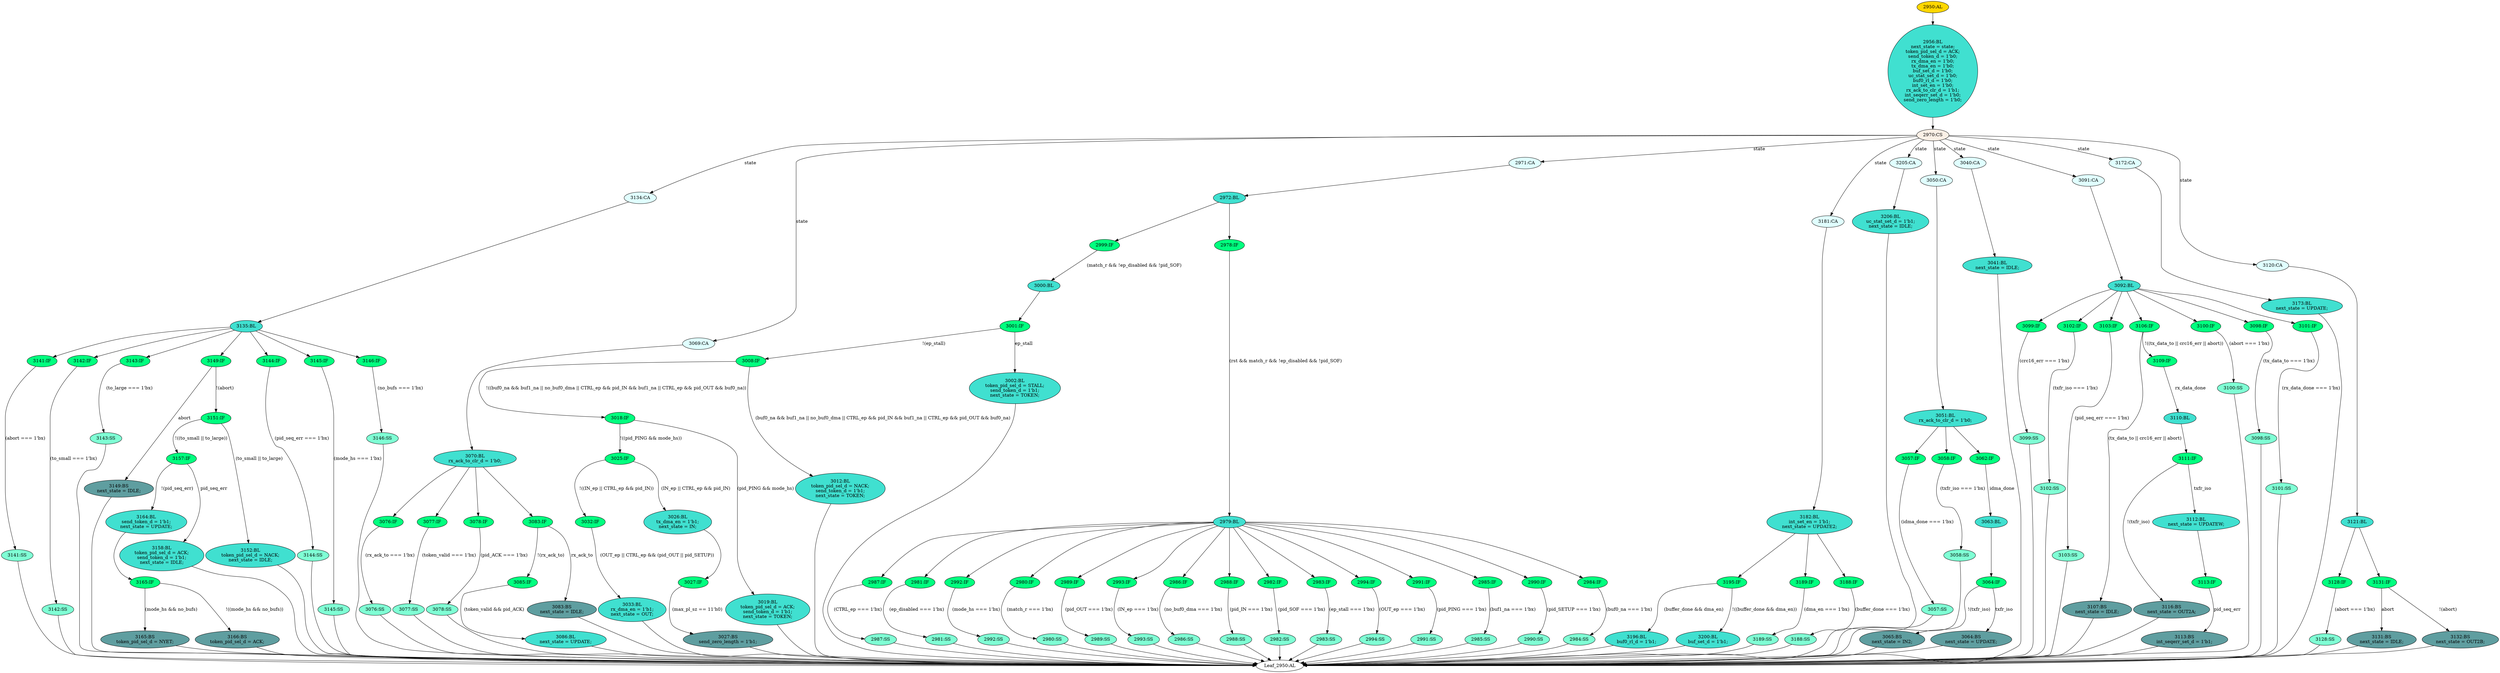 strict digraph "" {
	node [label="\N"];
	"3064:IF"	 [ast="<pyverilog.vparser.ast.IfStatement object at 0x7f13b54cc350>",
		fillcolor=springgreen,
		label="3064:IF",
		statements="[]",
		style=filled,
		typ=IfStatement];
	"3065:BS"	 [ast="<pyverilog.vparser.ast.BlockingSubstitution object at 0x7f13b54cc3d0>",
		fillcolor=cadetblue,
		label="3065:BS
next_state = IN2;",
		statements="[<pyverilog.vparser.ast.BlockingSubstitution object at 0x7f13b54cc3d0>]",
		style=filled,
		typ=BlockingSubstitution];
	"3064:IF" -> "3065:BS"	 [cond="['txfr_iso']",
		label="!(txfr_iso)",
		lineno=3064];
	"3064:BS"	 [ast="<pyverilog.vparser.ast.BlockingSubstitution object at 0x7f13b54cc590>",
		fillcolor=cadetblue,
		label="3064:BS
next_state = UPDATE;",
		statements="[<pyverilog.vparser.ast.BlockingSubstitution object at 0x7f13b54cc590>]",
		style=filled,
		typ=BlockingSubstitution];
	"3064:IF" -> "3064:BS"	 [cond="['txfr_iso']",
		label=txfr_iso,
		lineno=3064];
	"3076:IF"	 [ast="<pyverilog.vparser.ast.IfStatement object at 0x7f13b54cc710>",
		fillcolor=springgreen,
		label="3076:IF",
		statements="[]",
		style=filled,
		typ=IfStatement];
	"3076:SS"	 [ast="<pyverilog.vparser.ast.SingleStatement object at 0x7f13b54cc750>",
		fillcolor=aquamarine,
		label="3076:SS",
		statements="[]",
		style=filled,
		typ=SingleStatement];
	"3076:IF" -> "3076:SS"	 [cond="['rx_ack_to']",
		label="(rx_ack_to === 1'bx)",
		lineno=3076];
	"3025:IF"	 [ast="<pyverilog.vparser.ast.IfStatement object at 0x7f13b54cc950>",
		fillcolor=springgreen,
		label="3025:IF",
		statements="[]",
		style=filled,
		typ=IfStatement];
	"3032:IF"	 [ast="<pyverilog.vparser.ast.IfStatement object at 0x7f13b54cc990>",
		fillcolor=springgreen,
		label="3032:IF",
		statements="[]",
		style=filled,
		typ=IfStatement];
	"3025:IF" -> "3032:IF"	 [cond="['IN_ep', 'CTRL_ep', 'pid_IN']",
		label="!((IN_ep || CTRL_ep && pid_IN))",
		lineno=3025];
	"3026:BL"	 [ast="<pyverilog.vparser.ast.Block object at 0x7f13b54cce50>",
		fillcolor=turquoise,
		label="3026:BL
tx_dma_en = 1'b1;
next_state = IN;",
		statements="[<pyverilog.vparser.ast.BlockingSubstitution object at 0x7f13b54d6150>, <pyverilog.vparser.ast.BlockingSubstitution object at 0x7f13b54d6290>]",
		style=filled,
		typ=Block];
	"3025:IF" -> "3026:BL"	 [cond="['IN_ep', 'CTRL_ep', 'pid_IN']",
		label="(IN_ep || CTRL_ep && pid_IN)",
		lineno=3025];
	"3027:IF"	 [ast="<pyverilog.vparser.ast.IfStatement object at 0x7f13b54cce90>",
		fillcolor=springgreen,
		label="3027:IF",
		statements="[]",
		style=filled,
		typ=IfStatement];
	"3027:BS"	 [ast="<pyverilog.vparser.ast.BlockingSubstitution object at 0x7f13b54cced0>",
		fillcolor=cadetblue,
		label="3027:BS
send_zero_length = 1'b1;",
		statements="[<pyverilog.vparser.ast.BlockingSubstitution object at 0x7f13b54cced0>]",
		style=filled,
		typ=BlockingSubstitution];
	"3027:IF" -> "3027:BS"	 [cond="['max_pl_sz']",
		label="(max_pl_sz == 11'h0)",
		lineno=3027];
	"3033:BL"	 [ast="<pyverilog.vparser.ast.Block object at 0x7f13b54cc9d0>",
		fillcolor=turquoise,
		label="3033:BL
rx_dma_en = 1'b1;
next_state = OUT;",
		statements="[<pyverilog.vparser.ast.BlockingSubstitution object at 0x7f13b54cca10>, <pyverilog.vparser.ast.BlockingSubstitution object at 0x7f13b54ccb50>]",
		style=filled,
		typ=Block];
	"Leaf_2950:AL"	 [def_var="['uc_stat_set_d', 'buf0_rl_d', 'rx_dma_en', 'int_set_en', 'send_zero_length', 'int_seqerr_set_d', 'rx_ack_to_clr_d', 'buf_set_d', '\
token_pid_sel_d', 'send_token_d', 'tx_dma_en', 'next_state']",
		label="Leaf_2950:AL"];
	"3033:BL" -> "Leaf_2950:AL"	 [cond="[]",
		lineno=None];
	"3099:IF"	 [ast="<pyverilog.vparser.ast.IfStatement object at 0x7f13b54d6710>",
		fillcolor=springgreen,
		label="3099:IF",
		statements="[]",
		style=filled,
		typ=IfStatement];
	"3099:SS"	 [ast="<pyverilog.vparser.ast.SingleStatement object at 0x7f13b54d6750>",
		fillcolor=aquamarine,
		label="3099:SS",
		statements="[]",
		style=filled,
		typ=SingleStatement];
	"3099:IF" -> "3099:SS"	 [cond="['crc16_err']",
		label="(crc16_err === 1'bx)",
		lineno=3099];
	"3182:BL"	 [ast="<pyverilog.vparser.ast.Block object at 0x7f13b54d6b90>",
		fillcolor=turquoise,
		label="3182:BL
int_set_en = 1'b1;
next_state = UPDATE2;",
		statements="[<pyverilog.vparser.ast.BlockingSubstitution object at 0x7f13b54d6910>, <pyverilog.vparser.ast.BlockingSubstitution object at 0x7f13b54d6a50>]",
		style=filled,
		typ=Block];
	"3195:IF"	 [ast="<pyverilog.vparser.ast.IfStatement object at 0x7f13b54d6fd0>",
		fillcolor=springgreen,
		label="3195:IF",
		statements="[]",
		style=filled,
		typ=IfStatement];
	"3182:BL" -> "3195:IF"	 [cond="[]",
		lineno=None];
	"3189:IF"	 [ast="<pyverilog.vparser.ast.IfStatement object at 0x7f13b54d6dd0>",
		fillcolor=springgreen,
		label="3189:IF",
		statements="[]",
		style=filled,
		typ=IfStatement];
	"3182:BL" -> "3189:IF"	 [cond="[]",
		lineno=None];
	"3188:IF"	 [ast="<pyverilog.vparser.ast.IfStatement object at 0x7f13b54d6bd0>",
		fillcolor=springgreen,
		label="3188:IF",
		statements="[]",
		style=filled,
		typ=IfStatement];
	"3182:BL" -> "3188:IF"	 [cond="[]",
		lineno=None];
	"3092:BL"	 [ast="<pyverilog.vparser.ast.Block object at 0x7f13b54e1490>",
		fillcolor=turquoise,
		label="3092:BL",
		statements="[]",
		style=filled,
		typ=Block];
	"3092:BL" -> "3099:IF"	 [cond="[]",
		lineno=None];
	"3102:IF"	 [ast="<pyverilog.vparser.ast.IfStatement object at 0x7f13b54e1b10>",
		fillcolor=springgreen,
		label="3102:IF",
		statements="[]",
		style=filled,
		typ=IfStatement];
	"3092:BL" -> "3102:IF"	 [cond="[]",
		lineno=None];
	"3103:IF"	 [ast="<pyverilog.vparser.ast.IfStatement object at 0x7f13b54e1d10>",
		fillcolor=springgreen,
		label="3103:IF",
		statements="[]",
		style=filled,
		typ=IfStatement];
	"3092:BL" -> "3103:IF"	 [cond="[]",
		lineno=None];
	"3106:IF"	 [ast="<pyverilog.vparser.ast.IfStatement object at 0x7f13b54e1f10>",
		fillcolor=springgreen,
		label="3106:IF",
		statements="[]",
		style=filled,
		typ=IfStatement];
	"3092:BL" -> "3106:IF"	 [cond="[]",
		lineno=None];
	"3100:IF"	 [ast="<pyverilog.vparser.ast.IfStatement object at 0x7f13b54e16d0>",
		fillcolor=springgreen,
		label="3100:IF",
		statements="[]",
		style=filled,
		typ=IfStatement];
	"3092:BL" -> "3100:IF"	 [cond="[]",
		lineno=None];
	"3098:IF"	 [ast="<pyverilog.vparser.ast.IfStatement object at 0x7f13b54e14d0>",
		fillcolor=springgreen,
		label="3098:IF",
		statements="[]",
		style=filled,
		typ=IfStatement];
	"3092:BL" -> "3098:IF"	 [cond="[]",
		lineno=None];
	"3101:IF"	 [ast="<pyverilog.vparser.ast.IfStatement object at 0x7f13b54e18d0>",
		fillcolor=springgreen,
		label="3101:IF",
		statements="[]",
		style=filled,
		typ=IfStatement];
	"3092:BL" -> "3101:IF"	 [cond="[]",
		lineno=None];
	"2992:SS"	 [ast="<pyverilog.vparser.ast.SingleStatement object at 0x7f13b54ea890>",
		fillcolor=aquamarine,
		label="2992:SS",
		statements="[]",
		style=filled,
		typ=SingleStatement];
	"2992:SS" -> "Leaf_2950:AL"	 [cond="[]",
		lineno=None];
	"3078:SS"	 [ast="<pyverilog.vparser.ast.SingleStatement object at 0x7f13b54ea9d0>",
		fillcolor=aquamarine,
		label="3078:SS",
		statements="[]",
		style=filled,
		typ=SingleStatement];
	"3078:SS" -> "Leaf_2950:AL"	 [cond="[]",
		lineno=None];
	"3107:BS"	 [ast="<pyverilog.vparser.ast.BlockingSubstitution object at 0x7f13b54ea610>",
		fillcolor=cadetblue,
		label="3107:BS
next_state = IDLE;",
		statements="[<pyverilog.vparser.ast.BlockingSubstitution object at 0x7f13b54ea610>]",
		style=filled,
		typ=BlockingSubstitution];
	"3107:BS" -> "Leaf_2950:AL"	 [cond="[]",
		lineno=None];
	"3057:IF"	 [ast="<pyverilog.vparser.ast.IfStatement object at 0x7f13b54eac50>",
		fillcolor=springgreen,
		label="3057:IF",
		statements="[]",
		style=filled,
		typ=IfStatement];
	"3057:SS"	 [ast="<pyverilog.vparser.ast.SingleStatement object at 0x7f13b54eac90>",
		fillcolor=aquamarine,
		label="3057:SS",
		statements="[]",
		style=filled,
		typ=SingleStatement];
	"3057:IF" -> "3057:SS"	 [cond="['idma_done']",
		label="(idma_done === 1'bx)",
		lineno=3057];
	"2987:IF"	 [ast="<pyverilog.vparser.ast.IfStatement object at 0x7f13b54eae50>",
		fillcolor=springgreen,
		label="2987:IF",
		statements="[]",
		style=filled,
		typ=IfStatement];
	"2987:SS"	 [ast="<pyverilog.vparser.ast.SingleStatement object at 0x7f13b54eae90>",
		fillcolor=aquamarine,
		label="2987:SS",
		statements="[]",
		style=filled,
		typ=SingleStatement];
	"2987:IF" -> "2987:SS"	 [cond="['CTRL_ep']",
		label="(CTRL_ep === 1'bx)",
		lineno=2987];
	"2956:BL"	 [ast="<pyverilog.vparser.ast.Block object at 0x7f13b5486390>",
		fillcolor=turquoise,
		label="2956:BL
next_state = state;
token_pid_sel_d = ACK;
send_token_d = 1'b0;
rx_dma_en = 1'b0;
tx_dma_en = 1'b0;
buf_set_d = 1'b0;
uc_\
stat_set_d = 1'b0;
buf0_rl_d = 1'b0;
int_set_en = 1'b0;
rx_ack_to_clr_d = 1'b1;
int_seqerr_set_d = 1'b0;
send_zero_length = 1'b0;",
		statements="[<pyverilog.vparser.ast.BlockingSubstitution object at 0x7f13b54742d0>, <pyverilog.vparser.ast.BlockingSubstitution object at 0x7f13b5474410>, <\
pyverilog.vparser.ast.BlockingSubstitution object at 0x7f13b5474590>, <pyverilog.vparser.ast.BlockingSubstitution object at 0x7f13b5474710>, <\
pyverilog.vparser.ast.BlockingSubstitution object at 0x7f13b5474850>, <pyverilog.vparser.ast.BlockingSubstitution object at 0x7f13b5474990>, <\
pyverilog.vparser.ast.BlockingSubstitution object at 0x7f13b5474ad0>, <pyverilog.vparser.ast.BlockingSubstitution object at 0x7f13b5474c50>, <\
pyverilog.vparser.ast.BlockingSubstitution object at 0x7f13b5474d90>, <pyverilog.vparser.ast.BlockingSubstitution object at 0x7f13b5474ed0>, <\
pyverilog.vparser.ast.BlockingSubstitution object at 0x7f13b5486090>, <pyverilog.vparser.ast.BlockingSubstitution object at 0x7f13b5486210>]",
		style=filled,
		typ=Block];
	"2970:CS"	 [ast="<pyverilog.vparser.ast.CaseStatement object at 0x7f13b5506f10>",
		fillcolor=linen,
		label="2970:CS",
		statements="[]",
		style=filled,
		typ=CaseStatement];
	"2956:BL" -> "2970:CS"	 [cond="[]",
		lineno=None];
	"2983:SS"	 [ast="<pyverilog.vparser.ast.SingleStatement object at 0x7f13b54d6550>",
		fillcolor=aquamarine,
		label="2983:SS",
		statements="[]",
		style=filled,
		typ=SingleStatement];
	"2983:SS" -> "Leaf_2950:AL"	 [cond="[]",
		lineno=None];
	"3058:SS"	 [ast="<pyverilog.vparser.ast.SingleStatement object at 0x7f13b54f3250>",
		fillcolor=aquamarine,
		label="3058:SS",
		statements="[]",
		style=filled,
		typ=SingleStatement];
	"3058:SS" -> "Leaf_2950:AL"	 [cond="[]",
		lineno=None];
	"2991:SS"	 [ast="<pyverilog.vparser.ast.SingleStatement object at 0x7f13b54f3350>",
		fillcolor=aquamarine,
		label="2991:SS",
		statements="[]",
		style=filled,
		typ=SingleStatement];
	"2991:SS" -> "Leaf_2950:AL"	 [cond="[]",
		lineno=None];
	"3027:BS" -> "Leaf_2950:AL"	 [cond="[]",
		lineno=None];
	"2981:IF"	 [ast="<pyverilog.vparser.ast.IfStatement object at 0x7f13b54f3490>",
		fillcolor=springgreen,
		label="2981:IF",
		statements="[]",
		style=filled,
		typ=IfStatement];
	"2981:SS"	 [ast="<pyverilog.vparser.ast.SingleStatement object at 0x7f13b54f3450>",
		fillcolor=aquamarine,
		label="2981:SS",
		statements="[]",
		style=filled,
		typ=SingleStatement];
	"2981:IF" -> "2981:SS"	 [cond="['ep_disabled']",
		label="(ep_disabled === 1'bx)",
		lineno=2981];
	"3128:SS"	 [ast="<pyverilog.vparser.ast.SingleStatement object at 0x7f13b5462a50>",
		fillcolor=aquamarine,
		label="3128:SS",
		statements="[]",
		style=filled,
		typ=SingleStatement];
	"3128:SS" -> "Leaf_2950:AL"	 [cond="[]",
		lineno=None];
	"3077:IF"	 [ast="<pyverilog.vparser.ast.IfStatement object at 0x7f13b54f3790>",
		fillcolor=springgreen,
		label="3077:IF",
		statements="[]",
		style=filled,
		typ=IfStatement];
	"3077:SS"	 [ast="<pyverilog.vparser.ast.SingleStatement object at 0x7f13b54f37d0>",
		fillcolor=aquamarine,
		label="3077:SS",
		statements="[]",
		style=filled,
		typ=SingleStatement];
	"3077:IF" -> "3077:SS"	 [cond="['token_valid']",
		label="(token_valid === 1'bx)",
		lineno=3077];
	"2992:IF"	 [ast="<pyverilog.vparser.ast.IfStatement object at 0x7f13b54f3990>",
		fillcolor=springgreen,
		label="2992:IF",
		statements="[]",
		style=filled,
		typ=IfStatement];
	"2992:IF" -> "2992:SS"	 [cond="['mode_hs']",
		label="(mode_hs === 1'bx)",
		lineno=2992];
	"3196:BL"	 [ast="<pyverilog.vparser.ast.Block object at 0x7f13b54e1210>",
		fillcolor=turquoise,
		label="3196:BL
buf0_rl_d = 1'b1;",
		statements="[<pyverilog.vparser.ast.BlockingSubstitution object at 0x7f13b54e1250>]",
		style=filled,
		typ=Block];
	"3196:BL" -> "Leaf_2950:AL"	 [cond="[]",
		lineno=None];
	"3101:SS"	 [ast="<pyverilog.vparser.ast.SingleStatement object at 0x7f13b54e1910>",
		fillcolor=aquamarine,
		label="3101:SS",
		statements="[]",
		style=filled,
		typ=SingleStatement];
	"3101:SS" -> "Leaf_2950:AL"	 [cond="[]",
		lineno=None];
	"3134:CA"	 [ast="<pyverilog.vparser.ast.Case object at 0x7f13b54f3b50>",
		fillcolor=lightcyan,
		label="3134:CA",
		statements="[]",
		style=filled,
		typ=Case];
	"3135:BL"	 [ast="<pyverilog.vparser.ast.Block object at 0x7f13b54f3c10>",
		fillcolor=turquoise,
		label="3135:BL",
		statements="[]",
		style=filled,
		typ=Block];
	"3134:CA" -> "3135:BL"	 [cond="[]",
		lineno=None];
	"3188:SS"	 [ast="<pyverilog.vparser.ast.SingleStatement object at 0x7f13b54d6c10>",
		fillcolor=aquamarine,
		label="3188:SS",
		statements="[]",
		style=filled,
		typ=SingleStatement];
	"3188:SS" -> "Leaf_2950:AL"	 [cond="[]",
		lineno=None];
	"2986:SS"	 [ast="<pyverilog.vparser.ast.SingleStatement object at 0x7f13b5506b10>",
		fillcolor=aquamarine,
		label="2986:SS",
		statements="[]",
		style=filled,
		typ=SingleStatement];
	"2986:SS" -> "Leaf_2950:AL"	 [cond="[]",
		lineno=None];
	"2988:SS"	 [ast="<pyverilog.vparser.ast.SingleStatement object at 0x7f13b5506c10>",
		fillcolor=aquamarine,
		label="2988:SS",
		statements="[]",
		style=filled,
		typ=SingleStatement];
	"2988:SS" -> "Leaf_2950:AL"	 [cond="[]",
		lineno=None];
	"2990:SS"	 [ast="<pyverilog.vparser.ast.SingleStatement object at 0x7f13b5506d10>",
		fillcolor=aquamarine,
		label="2990:SS",
		statements="[]",
		style=filled,
		typ=SingleStatement];
	"2990:SS" -> "Leaf_2950:AL"	 [cond="[]",
		lineno=None];
	"3165:BS"	 [ast="<pyverilog.vparser.ast.BlockingSubstitution object at 0x7f13b54fdb50>",
		fillcolor=cadetblue,
		label="3165:BS
token_pid_sel_d = NYET;",
		statements="[<pyverilog.vparser.ast.BlockingSubstitution object at 0x7f13b54fdb50>]",
		style=filled,
		typ=BlockingSubstitution];
	"3165:BS" -> "Leaf_2950:AL"	 [cond="[]",
		lineno=None];
	"2984:SS"	 [ast="<pyverilog.vparser.ast.SingleStatement object at 0x7f13b5506e10>",
		fillcolor=aquamarine,
		label="2984:SS",
		statements="[]",
		style=filled,
		typ=SingleStatement];
	"2984:SS" -> "Leaf_2950:AL"	 [cond="[]",
		lineno=None];
	"2970:CS" -> "3134:CA"	 [cond="['state']",
		label=state,
		lineno=2970];
	"3069:CA"	 [ast="<pyverilog.vparser.ast.Case object at 0x7f13b54621d0>",
		fillcolor=lightcyan,
		label="3069:CA",
		statements="[]",
		style=filled,
		typ=Case];
	"2970:CS" -> "3069:CA"	 [cond="['state']",
		label=state,
		lineno=2970];
	"2971:CA"	 [ast="<pyverilog.vparser.ast.Case object at 0x7f13b5506f90>",
		fillcolor=lightcyan,
		label="2971:CA",
		statements="[]",
		style=filled,
		typ=Case];
	"2970:CS" -> "2971:CA"	 [cond="['state']",
		label=state,
		lineno=2970];
	"3181:CA"	 [ast="<pyverilog.vparser.ast.Case object at 0x7f13b5462e10>",
		fillcolor=lightcyan,
		label="3181:CA",
		statements="[]",
		style=filled,
		typ=Case];
	"2970:CS" -> "3181:CA"	 [cond="['state']",
		label=state,
		lineno=2970];
	"3205:CA"	 [ast="<pyverilog.vparser.ast.Case object at 0x7f13b5462ed0>",
		fillcolor=lightcyan,
		label="3205:CA",
		statements="[]",
		style=filled,
		typ=Case];
	"2970:CS" -> "3205:CA"	 [cond="['state']",
		label=state,
		lineno=2970];
	"3050:CA"	 [ast="<pyverilog.vparser.ast.Case object at 0x7f13b546ad90>",
		fillcolor=lightcyan,
		label="3050:CA",
		statements="[]",
		style=filled,
		typ=Case];
	"2970:CS" -> "3050:CA"	 [cond="['state']",
		label=state,
		lineno=2970];
	"3040:CA"	 [ast="<pyverilog.vparser.ast.Case object at 0x7f13b546ab10>",
		fillcolor=lightcyan,
		label="3040:CA",
		statements="[]",
		style=filled,
		typ=Case];
	"2970:CS" -> "3040:CA"	 [cond="['state']",
		label=state,
		lineno=2970];
	"3091:CA"	 [ast="<pyverilog.vparser.ast.Case object at 0x7f13b5462890>",
		fillcolor=lightcyan,
		label="3091:CA",
		statements="[]",
		style=filled,
		typ=Case];
	"2970:CS" -> "3091:CA"	 [cond="['state']",
		label=state,
		lineno=2970];
	"3172:CA"	 [ast="<pyverilog.vparser.ast.Case object at 0x7f13b54f3a90>",
		fillcolor=lightcyan,
		label="3172:CA",
		statements="[]",
		style=filled,
		typ=Case];
	"2970:CS" -> "3172:CA"	 [cond="['state']",
		label=state,
		lineno=2970];
	"3120:CA"	 [ast="<pyverilog.vparser.ast.Case object at 0x7f13b5462950>",
		fillcolor=lightcyan,
		label="3120:CA",
		statements="[]",
		style=filled,
		typ=Case];
	"2970:CS" -> "3120:CA"	 [cond="['state']",
		label=state,
		lineno=2970];
	"3131:BS"	 [ast="<pyverilog.vparser.ast.BlockingSubstitution object at 0x7f13b5462c90>",
		fillcolor=cadetblue,
		label="3131:BS
next_state = IDLE;",
		statements="[<pyverilog.vparser.ast.BlockingSubstitution object at 0x7f13b5462c90>]",
		style=filled,
		typ=BlockingSubstitution];
	"3131:BS" -> "Leaf_2950:AL"	 [cond="[]",
		lineno=None];
	"2980:IF"	 [ast="<pyverilog.vparser.ast.IfStatement object at 0x7f13b5510110>",
		fillcolor=springgreen,
		label="2980:IF",
		statements="[]",
		style=filled,
		typ=IfStatement];
	"2980:SS"	 [ast="<pyverilog.vparser.ast.SingleStatement object at 0x7f13b5510150>",
		fillcolor=aquamarine,
		label="2980:SS",
		statements="[]",
		style=filled,
		typ=SingleStatement];
	"2980:IF" -> "2980:SS"	 [cond="['match_r']",
		label="(match_r === 1'bx)",
		lineno=2980];
	"3102:SS"	 [ast="<pyverilog.vparser.ast.SingleStatement object at 0x7f13b54e1b50>",
		fillcolor=aquamarine,
		label="3102:SS",
		statements="[]",
		style=filled,
		typ=SingleStatement];
	"3102:IF" -> "3102:SS"	 [cond="['txfr_iso']",
		label="(txfr_iso === 1'bx)",
		lineno=3102];
	"3110:BL"	 [ast="<pyverilog.vparser.ast.Block object at 0x7f13b54e1f90>",
		fillcolor=turquoise,
		label="3110:BL",
		statements="[]",
		style=filled,
		typ=Block];
	"3111:IF"	 [ast="<pyverilog.vparser.ast.IfStatement object at 0x7f13b54e1fd0>",
		fillcolor=springgreen,
		label="3111:IF",
		statements="[]",
		style=filled,
		typ=IfStatement];
	"3110:BL" -> "3111:IF"	 [cond="[]",
		lineno=None];
	"3141:IF"	 [ast="<pyverilog.vparser.ast.IfStatement object at 0x7f13b54f3bd0>",
		fillcolor=springgreen,
		label="3141:IF",
		statements="[]",
		style=filled,
		typ=IfStatement];
	"3141:SS"	 [ast="<pyverilog.vparser.ast.SingleStatement object at 0x7f13b54f3c90>",
		fillcolor=aquamarine,
		label="3141:SS",
		statements="[]",
		style=filled,
		typ=SingleStatement];
	"3141:IF" -> "3141:SS"	 [cond="['abort']",
		label="(abort === 1'bx)",
		lineno=3141];
	"3113:BS"	 [ast="<pyverilog.vparser.ast.BlockingSubstitution object at 0x7f13b54ea210>",
		fillcolor=cadetblue,
		label="3113:BS
int_seqerr_set_d = 1'b1;",
		statements="[<pyverilog.vparser.ast.BlockingSubstitution object at 0x7f13b54ea210>]",
		style=filled,
		typ=BlockingSubstitution];
	"3113:BS" -> "Leaf_2950:AL"	 [cond="[]",
		lineno=None];
	"3077:SS" -> "Leaf_2950:AL"	 [cond="[]",
		lineno=None];
	"3149:BS"	 [ast="<pyverilog.vparser.ast.BlockingSubstitution object at 0x7f13b5506910>",
		fillcolor=cadetblue,
		label="3149:BS
next_state = IDLE;",
		statements="[<pyverilog.vparser.ast.BlockingSubstitution object at 0x7f13b5506910>]",
		style=filled,
		typ=BlockingSubstitution];
	"3149:BS" -> "Leaf_2950:AL"	 [cond="[]",
		lineno=None];
	"3151:IF"	 [ast="<pyverilog.vparser.ast.IfStatement object at 0x7f13b54fd8d0>",
		fillcolor=springgreen,
		label="3151:IF",
		statements="[]",
		style=filled,
		typ=IfStatement];
	"3157:IF"	 [ast="<pyverilog.vparser.ast.IfStatement object at 0x7f13b54fd910>",
		fillcolor=springgreen,
		label="3157:IF",
		statements="[]",
		style=filled,
		typ=IfStatement];
	"3151:IF" -> "3157:IF"	 [cond="['to_small', 'to_large']",
		label="!((to_small || to_large))",
		lineno=3151];
	"3152:BL"	 [ast="<pyverilog.vparser.ast.Block object at 0x7f13b5506550>",
		fillcolor=turquoise,
		label="3152:BL
token_pid_sel_d = NACK;
next_state = IDLE;",
		statements="[<pyverilog.vparser.ast.BlockingSubstitution object at 0x7f13b5506590>, <pyverilog.vparser.ast.BlockingSubstitution object at 0x7f13b5506710>]",
		style=filled,
		typ=Block];
	"3151:IF" -> "3152:BL"	 [cond="['to_small', 'to_large']",
		label="(to_small || to_large)",
		lineno=3151];
	"2999:IF"	 [ast="<pyverilog.vparser.ast.IfStatement object at 0x7f13b551c4d0>",
		fillcolor=springgreen,
		label="2999:IF",
		statements="[]",
		style=filled,
		typ=IfStatement];
	"3000:BL"	 [ast="<pyverilog.vparser.ast.Block object at 0x7f13b551c510>",
		fillcolor=turquoise,
		label="3000:BL",
		statements="[]",
		style=filled,
		typ=Block];
	"2999:IF" -> "3000:BL"	 [cond="['match_r', 'ep_disabled', 'pid_SOF']",
		label="(match_r && !ep_disabled && !pid_SOF)",
		lineno=2999];
	"3019:BL"	 [ast="<pyverilog.vparser.ast.Block object at 0x7f13b551c610>",
		fillcolor=turquoise,
		label="3019:BL
token_pid_sel_d = ACK;
send_token_d = 1'b1;
next_state = TOKEN;",
		statements="[<pyverilog.vparser.ast.BlockingSubstitution object at 0x7f13b551c650>, <pyverilog.vparser.ast.BlockingSubstitution object at 0x7f13b551c7d0>, <\
pyverilog.vparser.ast.BlockingSubstitution object at 0x7f13b551c950>]",
		style=filled,
		typ=Block];
	"3019:BL" -> "Leaf_2950:AL"	 [cond="[]",
		lineno=None];
	"3146:SS"	 [ast="<pyverilog.vparser.ast.SingleStatement object at 0x7f13b54fd6d0>",
		fillcolor=aquamarine,
		label="3146:SS",
		statements="[]",
		style=filled,
		typ=SingleStatement];
	"3146:SS" -> "Leaf_2950:AL"	 [cond="[]",
		lineno=None];
	"3085:IF"	 [ast="<pyverilog.vparser.ast.IfStatement object at 0x7f13b5462590>",
		fillcolor=springgreen,
		label="3085:IF",
		statements="[]",
		style=filled,
		typ=IfStatement];
	"3086:BL"	 [ast="<pyverilog.vparser.ast.Block object at 0x7f13b54625d0>",
		fillcolor=turquoise,
		label="3086:BL
next_state = UPDATE;",
		statements="[<pyverilog.vparser.ast.BlockingSubstitution object at 0x7f13b5462610>]",
		style=filled,
		typ=Block];
	"3085:IF" -> "3086:BL"	 [cond="['token_valid', 'pid_ACK']",
		label="(token_valid && pid_ACK)",
		lineno=3085];
	"3103:SS"	 [ast="<pyverilog.vparser.ast.SingleStatement object at 0x7f13b54e1d50>",
		fillcolor=aquamarine,
		label="3103:SS",
		statements="[]",
		style=filled,
		typ=SingleStatement];
	"3103:IF" -> "3103:SS"	 [cond="['pid_seq_err']",
		label="(pid_seq_err === 1'bx)",
		lineno=3103];
	"3100:SS"	 [ast="<pyverilog.vparser.ast.SingleStatement object at 0x7f13b54e1710>",
		fillcolor=aquamarine,
		label="3100:SS",
		statements="[]",
		style=filled,
		typ=SingleStatement];
	"3100:SS" -> "Leaf_2950:AL"	 [cond="[]",
		lineno=None];
	"3103:SS" -> "Leaf_2950:AL"	 [cond="[]",
		lineno=None];
	"3070:BL"	 [ast="<pyverilog.vparser.ast.Block object at 0x7f13b5462250>",
		fillcolor=turquoise,
		label="3070:BL
rx_ack_to_clr_d = 1'b0;",
		statements="[<pyverilog.vparser.ast.BlockingSubstitution object at 0x7f13b54623d0>]",
		style=filled,
		typ=Block];
	"3069:CA" -> "3070:BL"	 [cond="[]",
		lineno=None];
	"3076:SS" -> "Leaf_2950:AL"	 [cond="[]",
		lineno=None];
	"2989:IF"	 [ast="<pyverilog.vparser.ast.IfStatement object at 0x7f13b5510a50>",
		fillcolor=springgreen,
		label="2989:IF",
		statements="[]",
		style=filled,
		typ=IfStatement];
	"2989:SS"	 [ast="<pyverilog.vparser.ast.SingleStatement object at 0x7f13b5510a90>",
		fillcolor=aquamarine,
		label="2989:SS",
		statements="[]",
		style=filled,
		typ=SingleStatement];
	"2989:IF" -> "2989:SS"	 [cond="['pid_OUT']",
		label="(pid_OUT === 1'bx)",
		lineno=2989];
	"3063:BL"	 [ast="<pyverilog.vparser.ast.Block object at 0x7f13b5506a90>",
		fillcolor=turquoise,
		label="3063:BL",
		statements="[]",
		style=filled,
		typ=Block];
	"3063:BL" -> "3064:IF"	 [cond="[]",
		lineno=None];
	"3141:SS" -> "Leaf_2950:AL"	 [cond="[]",
		lineno=None];
	"2993:IF"	 [ast="<pyverilog.vparser.ast.IfStatement object at 0x7f13b5510e50>",
		fillcolor=springgreen,
		label="2993:IF",
		statements="[]",
		style=filled,
		typ=IfStatement];
	"2993:SS"	 [ast="<pyverilog.vparser.ast.SingleStatement object at 0x7f13b5510e90>",
		fillcolor=aquamarine,
		label="2993:SS",
		statements="[]",
		style=filled,
		typ=SingleStatement];
	"2993:IF" -> "2993:SS"	 [cond="['IN_ep']",
		label="(IN_ep === 1'bx)",
		lineno=2993];
	"3099:SS" -> "Leaf_2950:AL"	 [cond="[]",
		lineno=None];
	"3078:IF"	 [ast="<pyverilog.vparser.ast.IfStatement object at 0x7f13b5462290>",
		fillcolor=springgreen,
		label="3078:IF",
		statements="[]",
		style=filled,
		typ=IfStatement];
	"3078:IF" -> "3078:SS"	 [cond="['pid_ACK']",
		label="(pid_ACK === 1'bx)",
		lineno=3078];
	"2985:SS"	 [ast="<pyverilog.vparser.ast.SingleStatement object at 0x7f13b5510690>",
		fillcolor=aquamarine,
		label="2985:SS",
		statements="[]",
		style=filled,
		typ=SingleStatement];
	"2985:SS" -> "Leaf_2950:AL"	 [cond="[]",
		lineno=None];
	"3032:IF" -> "3033:BL"	 [cond="['OUT_ep', 'CTRL_ep', 'pid_OUT', 'pid_SETUP']",
		label="(OUT_ep || CTRL_ep && (pid_OUT || pid_SETUP))",
		lineno=3032];
	"3041:BL"	 [ast="<pyverilog.vparser.ast.Block object at 0x7f13b546ab90>",
		fillcolor=turquoise,
		label="3041:BL
next_state = IDLE;",
		statements="[<pyverilog.vparser.ast.BlockingSubstitution object at 0x7f13b546abd0>]",
		style=filled,
		typ=Block];
	"3041:BL" -> "Leaf_2950:AL"	 [cond="[]",
		lineno=None];
	"2981:SS" -> "Leaf_2950:AL"	 [cond="[]",
		lineno=None];
	"2986:IF"	 [ast="<pyverilog.vparser.ast.IfStatement object at 0x7f13b5510850>",
		fillcolor=springgreen,
		label="2986:IF",
		statements="[]",
		style=filled,
		typ=IfStatement];
	"2986:IF" -> "2986:SS"	 [cond="['no_buf0_dma']",
		label="(no_buf0_dma === 1'bx)",
		lineno=2986];
	"3142:IF"	 [ast="<pyverilog.vparser.ast.IfStatement object at 0x7f13b54f3e50>",
		fillcolor=springgreen,
		label="3142:IF",
		statements="[]",
		style=filled,
		typ=IfStatement];
	"3142:SS"	 [ast="<pyverilog.vparser.ast.SingleStatement object at 0x7f13b54f3e90>",
		fillcolor=aquamarine,
		label="3142:SS",
		statements="[]",
		style=filled,
		typ=SingleStatement];
	"3142:IF" -> "3142:SS"	 [cond="['to_small']",
		label="(to_small === 1'bx)",
		lineno=3142];
	"2972:BL"	 [ast="<pyverilog.vparser.ast.Block object at 0x7f13b5510050>",
		fillcolor=turquoise,
		label="2972:BL",
		statements="[]",
		style=filled,
		typ=Block];
	"2971:CA" -> "2972:BL"	 [cond="[]",
		lineno=None];
	"3065:BS" -> "Leaf_2950:AL"	 [cond="[]",
		lineno=None];
	"2994:SS"	 [ast="<pyverilog.vparser.ast.SingleStatement object at 0x7f13b551c0d0>",
		fillcolor=aquamarine,
		label="2994:SS",
		statements="[]",
		style=filled,
		typ=SingleStatement];
	"2994:SS" -> "Leaf_2950:AL"	 [cond="[]",
		lineno=None];
	"3181:CA" -> "3182:BL"	 [cond="[]",
		lineno=None];
	"2982:SS"	 [ast="<pyverilog.vparser.ast.SingleStatement object at 0x7f13b5510390>",
		fillcolor=aquamarine,
		label="2982:SS",
		statements="[]",
		style=filled,
		typ=SingleStatement];
	"2982:SS" -> "Leaf_2950:AL"	 [cond="[]",
		lineno=None];
	"3070:BL" -> "3076:IF"	 [cond="[]",
		lineno=None];
	"3070:BL" -> "3077:IF"	 [cond="[]",
		lineno=None];
	"3070:BL" -> "3078:IF"	 [cond="[]",
		lineno=None];
	"3083:IF"	 [ast="<pyverilog.vparser.ast.IfStatement object at 0x7f13b5462550>",
		fillcolor=springgreen,
		label="3083:IF",
		statements="[]",
		style=filled,
		typ=IfStatement];
	"3070:BL" -> "3083:IF"	 [cond="[]",
		lineno=None];
	"3001:IF"	 [ast="<pyverilog.vparser.ast.IfStatement object at 0x7f13b551c550>",
		fillcolor=springgreen,
		label="3001:IF",
		statements="[]",
		style=filled,
		typ=IfStatement];
	"3000:BL" -> "3001:IF"	 [cond="[]",
		lineno=None];
	"3008:IF"	 [ast="<pyverilog.vparser.ast.IfStatement object at 0x7f13b551c590>",
		fillcolor=springgreen,
		label="3008:IF",
		statements="[]",
		style=filled,
		typ=IfStatement];
	"3001:IF" -> "3008:IF"	 [cond="['ep_stall']",
		label="!(ep_stall)",
		lineno=3001];
	"3002:BL"	 [ast="<pyverilog.vparser.ast.Block object at 0x7f13b546a450>",
		fillcolor=turquoise,
		label="3002:BL
token_pid_sel_d = STALL;
send_token_d = 1'b1;
next_state = TOKEN;",
		statements="[<pyverilog.vparser.ast.BlockingSubstitution object at 0x7f13b546a490>, <pyverilog.vparser.ast.BlockingSubstitution object at 0x7f13b546a610>, <\
pyverilog.vparser.ast.BlockingSubstitution object at 0x7f13b546a790>]",
		style=filled,
		typ=Block];
	"3001:IF" -> "3002:BL"	 [cond="['ep_stall']",
		label=ep_stall,
		lineno=3001];
	"3106:IF" -> "3107:BS"	 [cond="['tx_data_to', 'crc16_err', 'abort']",
		label="(tx_data_to || crc16_err || abort)",
		lineno=3106];
	"3109:IF"	 [ast="<pyverilog.vparser.ast.IfStatement object at 0x7f13b54e1f50>",
		fillcolor=springgreen,
		label="3109:IF",
		statements="[]",
		style=filled,
		typ=IfStatement];
	"3106:IF" -> "3109:IF"	 [cond="['tx_data_to', 'crc16_err', 'abort']",
		label="!((tx_data_to || crc16_err || abort))",
		lineno=3106];
	"3116:BS"	 [ast="<pyverilog.vparser.ast.BlockingSubstitution object at 0x7f13b54ea050>",
		fillcolor=cadetblue,
		label="3116:BS
next_state = OUT2A;",
		statements="[<pyverilog.vparser.ast.BlockingSubstitution object at 0x7f13b54ea050>]",
		style=filled,
		typ=BlockingSubstitution];
	"3116:BS" -> "Leaf_2950:AL"	 [cond="[]",
		lineno=None];
	"3145:SS"	 [ast="<pyverilog.vparser.ast.SingleStatement object at 0x7f13b54fd4d0>",
		fillcolor=aquamarine,
		label="3145:SS",
		statements="[]",
		style=filled,
		typ=SingleStatement];
	"3145:SS" -> "Leaf_2950:AL"	 [cond="[]",
		lineno=None];
	"3086:BL" -> "Leaf_2950:AL"	 [cond="[]",
		lineno=None];
	"3173:BL"	 [ast="<pyverilog.vparser.ast.Block object at 0x7f13b54f31d0>",
		fillcolor=turquoise,
		label="3173:BL
next_state = UPDATE;",
		statements="[<pyverilog.vparser.ast.BlockingSubstitution object at 0x7f13b54f3090>]",
		style=filled,
		typ=Block];
	"3173:BL" -> "Leaf_2950:AL"	 [cond="[]",
		lineno=None];
	"2972:BL" -> "2999:IF"	 [cond="[]",
		lineno=None];
	"2978:IF"	 [ast="<pyverilog.vparser.ast.IfStatement object at 0x7f13b5510090>",
		fillcolor=springgreen,
		label="2978:IF",
		statements="[]",
		style=filled,
		typ=IfStatement];
	"2972:BL" -> "2978:IF"	 [cond="[]",
		lineno=None];
	"3206:BL"	 [ast="<pyverilog.vparser.ast.Block object at 0x7f13b5462f50>",
		fillcolor=turquoise,
		label="3206:BL
uc_stat_set_d = 1'b1;
next_state = IDLE;",
		statements="[<pyverilog.vparser.ast.BlockingSubstitution object at 0x7f13b5462f90>, <pyverilog.vparser.ast.BlockingSubstitution object at 0x7f13b5474190>]",
		style=filled,
		typ=Block];
	"3205:CA" -> "3206:BL"	 [cond="[]",
		lineno=None];
	"3051:BL"	 [ast="<pyverilog.vparser.ast.Block object at 0x7f13b546ae10>",
		fillcolor=turquoise,
		label="3051:BL
rx_ack_to_clr_d = 1'b0;",
		statements="[<pyverilog.vparser.ast.BlockingSubstitution object at 0x7f13b546af90>]",
		style=filled,
		typ=Block];
	"3050:CA" -> "3051:BL"	 [cond="[]",
		lineno=None];
	"3142:SS" -> "Leaf_2950:AL"	 [cond="[]",
		lineno=None];
	"3100:IF" -> "3100:SS"	 [cond="['abort']",
		label="(abort === 1'bx)",
		lineno=3100];
	"2988:IF"	 [ast="<pyverilog.vparser.ast.IfStatement object at 0x7f13b5510950>",
		fillcolor=springgreen,
		label="2988:IF",
		statements="[]",
		style=filled,
		typ=IfStatement];
	"2988:IF" -> "2988:SS"	 [cond="['pid_IN']",
		label="(pid_IN === 1'bx)",
		lineno=2988];
	"3128:IF"	 [ast="<pyverilog.vparser.ast.IfStatement object at 0x7f13b5462a10>",
		fillcolor=springgreen,
		label="3128:IF",
		statements="[]",
		style=filled,
		typ=IfStatement];
	"3128:IF" -> "3128:SS"	 [cond="['abort']",
		label="(abort === 1'bx)",
		lineno=3128];
	"3165:IF"	 [ast="<pyverilog.vparser.ast.IfStatement object at 0x7f13b54fd990>",
		fillcolor=springgreen,
		label="3165:IF",
		statements="[]",
		style=filled,
		typ=IfStatement];
	"3165:IF" -> "3165:BS"	 [cond="['mode_hs', 'no_bufs']",
		label="(mode_hs && no_bufs)",
		lineno=3165];
	"3166:BS"	 [ast="<pyverilog.vparser.ast.BlockingSubstitution object at 0x7f13b54fd9d0>",
		fillcolor=cadetblue,
		label="3166:BS
token_pid_sel_d = ACK;",
		statements="[<pyverilog.vparser.ast.BlockingSubstitution object at 0x7f13b54fd9d0>]",
		style=filled,
		typ=BlockingSubstitution];
	"3165:IF" -> "3166:BS"	 [cond="['mode_hs', 'no_bufs']",
		label="!((mode_hs && no_bufs))",
		lineno=3165];
	"2980:SS" -> "Leaf_2950:AL"	 [cond="[]",
		lineno=None];
	"2982:IF"	 [ast="<pyverilog.vparser.ast.IfStatement object at 0x7f13b5510350>",
		fillcolor=springgreen,
		label="2982:IF",
		statements="[]",
		style=filled,
		typ=IfStatement];
	"2982:IF" -> "2982:SS"	 [cond="['pid_SOF']",
		label="(pid_SOF === 1'bx)",
		lineno=2982];
	"2989:SS" -> "Leaf_2950:AL"	 [cond="[]",
		lineno=None];
	"3195:IF" -> "3196:BL"	 [cond="['buffer_done', 'dma_en']",
		label="(buffer_done && dma_en)",
		lineno=3195];
	"3200:BL"	 [ast="<pyverilog.vparser.ast.Block object at 0x7f13b54e1050>",
		fillcolor=turquoise,
		label="3200:BL
buf_set_d = 1'b1;",
		statements="[<pyverilog.vparser.ast.BlockingSubstitution object at 0x7f13b54e1090>]",
		style=filled,
		typ=Block];
	"3195:IF" -> "3200:BL"	 [cond="['buffer_done', 'dma_en']",
		label="!((buffer_done && dma_en))",
		lineno=3195];
	"3164:BL"	 [ast="<pyverilog.vparser.ast.Block object at 0x7f13b54fd950>",
		fillcolor=turquoise,
		label="3164:BL
send_token_d = 1'b1;
next_state = UPDATE;",
		statements="[<pyverilog.vparser.ast.BlockingSubstitution object at 0x7f13b54fdd90>, <pyverilog.vparser.ast.BlockingSubstitution object at 0x7f13b54fdf10>]",
		style=filled,
		typ=Block];
	"3157:IF" -> "3164:BL"	 [cond="['pid_seq_err']",
		label="!(pid_seq_err)",
		lineno=3157];
	"3158:BL"	 [ast="<pyverilog.vparser.ast.Block object at 0x7f13b5506090>",
		fillcolor=turquoise,
		label="3158:BL
token_pid_sel_d = ACK;
send_token_d = 1'b1;
next_state = IDLE;",
		statements="[<pyverilog.vparser.ast.BlockingSubstitution object at 0x7f13b55060d0>, <pyverilog.vparser.ast.BlockingSubstitution object at 0x7f13b5506250>, <\
pyverilog.vparser.ast.BlockingSubstitution object at 0x7f13b55063d0>]",
		style=filled,
		typ=Block];
	"3157:IF" -> "3158:BL"	 [cond="['pid_seq_err']",
		label=pid_seq_err,
		lineno=3157];
	"3040:CA" -> "3041:BL"	 [cond="[]",
		lineno=None];
	"3111:IF" -> "3116:BS"	 [cond="['txfr_iso']",
		label="!(txfr_iso)",
		lineno=3111];
	"3112:BL"	 [ast="<pyverilog.vparser.ast.Block object at 0x7f13b54ea190>",
		fillcolor=turquoise,
		label="3112:BL
next_state = UPDATEW;",
		statements="[<pyverilog.vparser.ast.BlockingSubstitution object at 0x7f13b54ea3d0>]",
		style=filled,
		typ=Block];
	"3111:IF" -> "3112:BL"	 [cond="['txfr_iso']",
		label=txfr_iso,
		lineno=3111];
	"3026:BL" -> "3027:IF"	 [cond="[]",
		lineno=None];
	"2950:AL"	 [ast="<pyverilog.vparser.ast.Always object at 0x7f13b54863d0>",
		clk_sens=False,
		fillcolor=gold,
		label="2950:AL",
		sens="['state', 'ep_stall', 'buf0_na', 'buf1_na', 'pid_seq_err', 'idma_done', 'token_valid', 'pid_ACK', 'rx_data_done', 'tx_data_to', '\
crc16_err', 'ep_disabled', 'no_bufs', 'mode_hs', 'dma_en', 'rx_ack_to', 'pid_PING', 'txfr_iso', 'to_small', 'to_large', 'CTRL_ep', '\
pid_IN', 'pid_OUT', 'IN_ep', 'OUT_ep', 'pid_SETUP', 'pid_SOF', 'match_r', 'abort', 'buffer_done', 'no_buf0_dma', 'max_pl_sz']",
		statements="[]",
		style=filled,
		typ=Always,
		use_var="['pid_SOF', 'dma_en', 'tx_data_to', 'pid_OUT', 'pid_PING', 'abort', 'pid_IN', 'pid_seq_err', 'no_bufs', 'rx_ack_to', 'ep_disabled', '\
crc16_err', 'state', 'ep_stall', 'CTRL_ep', 'to_small', 'rx_data_done', 'idma_done', 'to_large', 'mode_hs', 'buf0_na', 'rst', 'OUT_\
ep', 'buf1_na', 'pid_ACK', 'no_buf0_dma', 'max_pl_sz', 'token_valid', 'buffer_done', 'txfr_iso', 'pid_SETUP', 'IN_ep', 'match_r']"];
	"2950:AL" -> "2956:BL"	 [cond="[]",
		lineno=None];
	"2983:IF"	 [ast="<pyverilog.vparser.ast.IfStatement object at 0x7f13b54d6510>",
		fillcolor=springgreen,
		label="2983:IF",
		statements="[]",
		style=filled,
		typ=IfStatement];
	"2983:IF" -> "2983:SS"	 [cond="['ep_stall']",
		label="(ep_stall === 1'bx)",
		lineno=2983];
	"3091:CA" -> "3092:BL"	 [cond="[]",
		lineno=None];
	"3143:IF"	 [ast="<pyverilog.vparser.ast.IfStatement object at 0x7f13b54fd090>",
		fillcolor=springgreen,
		label="3143:IF",
		statements="[]",
		style=filled,
		typ=IfStatement];
	"3143:SS"	 [ast="<pyverilog.vparser.ast.SingleStatement object at 0x7f13b54fd0d0>",
		fillcolor=aquamarine,
		label="3143:SS",
		statements="[]",
		style=filled,
		typ=SingleStatement];
	"3143:IF" -> "3143:SS"	 [cond="['to_large']",
		label="(to_large === 1'bx)",
		lineno=3143];
	"3172:CA" -> "3173:BL"	 [cond="[]",
		lineno=None];
	"3149:IF"	 [ast="<pyverilog.vparser.ast.IfStatement object at 0x7f13b54fd890>",
		fillcolor=springgreen,
		label="3149:IF",
		statements="[]",
		style=filled,
		typ=IfStatement];
	"3149:IF" -> "3149:BS"	 [cond="['abort']",
		label=abort,
		lineno=3149];
	"3149:IF" -> "3151:IF"	 [cond="['abort']",
		label="!(abort)",
		lineno=3149];
	"2994:IF"	 [ast="<pyverilog.vparser.ast.IfStatement object at 0x7f13b551c090>",
		fillcolor=springgreen,
		label="2994:IF",
		statements="[]",
		style=filled,
		typ=IfStatement];
	"2994:IF" -> "2994:SS"	 [cond="['OUT_ep']",
		label="(OUT_ep === 1'bx)",
		lineno=2994];
	"3164:BL" -> "3165:IF"	 [cond="[]",
		lineno=None];
	"3018:IF"	 [ast="<pyverilog.vparser.ast.IfStatement object at 0x7f13b551c5d0>",
		fillcolor=springgreen,
		label="3018:IF",
		statements="[]",
		style=filled,
		typ=IfStatement];
	"3018:IF" -> "3025:IF"	 [cond="['pid_PING', 'mode_hs']",
		label="!((pid_PING && mode_hs))",
		lineno=3018];
	"3018:IF" -> "3019:BL"	 [cond="['pid_PING', 'mode_hs']",
		label="(pid_PING && mode_hs)",
		lineno=3018];
	"3144:SS"	 [ast="<pyverilog.vparser.ast.SingleStatement object at 0x7f13b54fd2d0>",
		fillcolor=aquamarine,
		label="3144:SS",
		statements="[]",
		style=filled,
		typ=SingleStatement];
	"3144:SS" -> "Leaf_2950:AL"	 [cond="[]",
		lineno=None];
	"3189:SS"	 [ast="<pyverilog.vparser.ast.SingleStatement object at 0x7f13b54d6e10>",
		fillcolor=aquamarine,
		label="3189:SS",
		statements="[]",
		style=filled,
		typ=SingleStatement];
	"3189:SS" -> "Leaf_2950:AL"	 [cond="[]",
		lineno=None];
	"3064:BS" -> "Leaf_2950:AL"	 [cond="[]",
		lineno=None];
	"2979:BL"	 [ast="<pyverilog.vparser.ast.Block object at 0x7f13b55100d0>",
		fillcolor=turquoise,
		label="2979:BL",
		statements="[]",
		style=filled,
		typ=Block];
	"2979:BL" -> "2987:IF"	 [cond="[]",
		lineno=None];
	"2979:BL" -> "2981:IF"	 [cond="[]",
		lineno=None];
	"2979:BL" -> "2992:IF"	 [cond="[]",
		lineno=None];
	"2979:BL" -> "2980:IF"	 [cond="[]",
		lineno=None];
	"2979:BL" -> "2989:IF"	 [cond="[]",
		lineno=None];
	"2979:BL" -> "2993:IF"	 [cond="[]",
		lineno=None];
	"2979:BL" -> "2986:IF"	 [cond="[]",
		lineno=None];
	"2979:BL" -> "2988:IF"	 [cond="[]",
		lineno=None];
	"2979:BL" -> "2982:IF"	 [cond="[]",
		lineno=None];
	"2979:BL" -> "2983:IF"	 [cond="[]",
		lineno=None];
	"2979:BL" -> "2994:IF"	 [cond="[]",
		lineno=None];
	"2991:IF"	 [ast="<pyverilog.vparser.ast.IfStatement object at 0x7f13b5510d50>",
		fillcolor=springgreen,
		label="2991:IF",
		statements="[]",
		style=filled,
		typ=IfStatement];
	"2979:BL" -> "2991:IF"	 [cond="[]",
		lineno=None];
	"2985:IF"	 [ast="<pyverilog.vparser.ast.IfStatement object at 0x7f13b5510650>",
		fillcolor=springgreen,
		label="2985:IF",
		statements="[]",
		style=filled,
		typ=IfStatement];
	"2979:BL" -> "2985:IF"	 [cond="[]",
		lineno=None];
	"2990:IF"	 [ast="<pyverilog.vparser.ast.IfStatement object at 0x7f13b5510c50>",
		fillcolor=springgreen,
		label="2990:IF",
		statements="[]",
		style=filled,
		typ=IfStatement];
	"2979:BL" -> "2990:IF"	 [cond="[]",
		lineno=None];
	"2984:IF"	 [ast="<pyverilog.vparser.ast.IfStatement object at 0x7f13b5510550>",
		fillcolor=springgreen,
		label="2984:IF",
		statements="[]",
		style=filled,
		typ=IfStatement];
	"2979:BL" -> "2984:IF"	 [cond="[]",
		lineno=None];
	"3200:BL" -> "Leaf_2950:AL"	 [cond="[]",
		lineno=None];
	"2991:IF" -> "2991:SS"	 [cond="['pid_PING']",
		label="(pid_PING === 1'bx)",
		lineno=2991];
	"3121:BL"	 [ast="<pyverilog.vparser.ast.Block object at 0x7f13b54629d0>",
		fillcolor=turquoise,
		label="3121:BL",
		statements="[]",
		style=filled,
		typ=Block];
	"3120:CA" -> "3121:BL"	 [cond="[]",
		lineno=None];
	"3144:IF"	 [ast="<pyverilog.vparser.ast.IfStatement object at 0x7f13b54fd290>",
		fillcolor=springgreen,
		label="3144:IF",
		statements="[]",
		style=filled,
		typ=IfStatement];
	"3144:IF" -> "3144:SS"	 [cond="['pid_seq_err']",
		label="(pid_seq_err === 1'bx)",
		lineno=3144];
	"3058:IF"	 [ast="<pyverilog.vparser.ast.IfStatement object at 0x7f13b546ae50>",
		fillcolor=springgreen,
		label="3058:IF",
		statements="[]",
		style=filled,
		typ=IfStatement];
	"3058:IF" -> "3058:SS"	 [cond="['txfr_iso']",
		label="(txfr_iso === 1'bx)",
		lineno=3058];
	"3109:IF" -> "3110:BL"	 [cond="['rx_data_done']",
		label=rx_data_done,
		lineno=3109];
	"2985:IF" -> "2985:SS"	 [cond="['buf1_na']",
		label="(buf1_na === 1'bx)",
		lineno=2985];
	"3008:IF" -> "3018:IF"	 [cond="['buf0_na', 'buf1_na', 'no_buf0_dma', 'CTRL_ep', 'pid_IN', 'buf1_na', 'CTRL_ep', 'pid_OUT', 'buf0_na']",
		label="!((buf0_na && buf1_na || no_buf0_dma || CTRL_ep && pid_IN && buf1_na || CTRL_ep && pid_OUT && buf0_na))",
		lineno=3008];
	"3012:BL"	 [ast="<pyverilog.vparser.ast.Block object at 0x7f13b551cb50>",
		fillcolor=turquoise,
		label="3012:BL
token_pid_sel_d = NACK;
send_token_d = 1'b1;
next_state = TOKEN;",
		statements="[<pyverilog.vparser.ast.BlockingSubstitution object at 0x7f13b551cb90>, <pyverilog.vparser.ast.BlockingSubstitution object at 0x7f13b551cd10>, <\
pyverilog.vparser.ast.BlockingSubstitution object at 0x7f13b551ce90>]",
		style=filled,
		typ=Block];
	"3008:IF" -> "3012:BL"	 [cond="['buf0_na', 'buf1_na', 'no_buf0_dma', 'CTRL_ep', 'pid_IN', 'buf1_na', 'CTRL_ep', 'pid_OUT', 'buf0_na']",
		label="(buf0_na && buf1_na || no_buf0_dma || CTRL_ep && pid_IN && buf1_na || CTRL_ep && pid_OUT && buf0_na)",
		lineno=3008];
	"2990:IF" -> "2990:SS"	 [cond="['pid_SETUP']",
		label="(pid_SETUP === 1'bx)",
		lineno=2990];
	"3062:IF"	 [ast="<pyverilog.vparser.ast.IfStatement object at 0x7f13b5462150>",
		fillcolor=springgreen,
		label="3062:IF",
		statements="[]",
		style=filled,
		typ=IfStatement];
	"3062:IF" -> "3063:BL"	 [cond="['idma_done']",
		label=idma_done,
		lineno=3062];
	"3098:SS"	 [ast="<pyverilog.vparser.ast.SingleStatement object at 0x7f13b54e1510>",
		fillcolor=aquamarine,
		label="3098:SS",
		statements="[]",
		style=filled,
		typ=SingleStatement];
	"3098:IF" -> "3098:SS"	 [cond="['tx_data_to']",
		label="(tx_data_to === 1'bx)",
		lineno=3098];
	"2978:IF" -> "2979:BL"	 [cond="['rst', 'match_r', 'ep_disabled', 'pid_SOF']",
		label="(rst && match_r && !ep_disabled && !pid_SOF)",
		lineno=2978];
	"3057:SS" -> "Leaf_2950:AL"	 [cond="[]",
		lineno=None];
	"2984:IF" -> "2984:SS"	 [cond="['buf0_na']",
		label="(buf0_na === 1'bx)",
		lineno=2984];
	"2987:SS" -> "Leaf_2950:AL"	 [cond="[]",
		lineno=None];
	"3152:BL" -> "Leaf_2950:AL"	 [cond="[]",
		lineno=None];
	"3083:BS"	 [ast="<pyverilog.vparser.ast.BlockingSubstitution object at 0x7f13b54eab10>",
		fillcolor=cadetblue,
		label="3083:BS
next_state = IDLE;",
		statements="[<pyverilog.vparser.ast.BlockingSubstitution object at 0x7f13b54eab10>]",
		style=filled,
		typ=BlockingSubstitution];
	"3083:BS" -> "Leaf_2950:AL"	 [cond="[]",
		lineno=None];
	"3189:IF" -> "3189:SS"	 [cond="['dma_en']",
		label="(dma_en === 1'bx)",
		lineno=3189];
	"3132:BS"	 [ast="<pyverilog.vparser.ast.BlockingSubstitution object at 0x7f13b54f3650>",
		fillcolor=cadetblue,
		label="3132:BS
next_state = OUT2B;",
		statements="[<pyverilog.vparser.ast.BlockingSubstitution object at 0x7f13b54f3650>]",
		style=filled,
		typ=BlockingSubstitution];
	"3132:BS" -> "Leaf_2950:AL"	 [cond="[]",
		lineno=None];
	"3145:IF"	 [ast="<pyverilog.vparser.ast.IfStatement object at 0x7f13b54fd490>",
		fillcolor=springgreen,
		label="3145:IF",
		statements="[]",
		style=filled,
		typ=IfStatement];
	"3145:IF" -> "3145:SS"	 [cond="['mode_hs']",
		label="(mode_hs === 1'bx)",
		lineno=3145];
	"3121:BL" -> "3128:IF"	 [cond="[]",
		lineno=None];
	"3131:IF"	 [ast="<pyverilog.vparser.ast.IfStatement object at 0x7f13b5462c50>",
		fillcolor=springgreen,
		label="3131:IF",
		statements="[]",
		style=filled,
		typ=IfStatement];
	"3121:BL" -> "3131:IF"	 [cond="[]",
		lineno=None];
	"3051:BL" -> "3057:IF"	 [cond="[]",
		lineno=None];
	"3051:BL" -> "3058:IF"	 [cond="[]",
		lineno=None];
	"3051:BL" -> "3062:IF"	 [cond="[]",
		lineno=None];
	"3131:IF" -> "3131:BS"	 [cond="['abort']",
		label=abort,
		lineno=3131];
	"3131:IF" -> "3132:BS"	 [cond="['abort']",
		label="!(abort)",
		lineno=3131];
	"3146:IF"	 [ast="<pyverilog.vparser.ast.IfStatement object at 0x7f13b54fd690>",
		fillcolor=springgreen,
		label="3146:IF",
		statements="[]",
		style=filled,
		typ=IfStatement];
	"3146:IF" -> "3146:SS"	 [cond="['no_bufs']",
		label="(no_bufs === 1'bx)",
		lineno=3146];
	"3158:BL" -> "Leaf_2950:AL"	 [cond="[]",
		lineno=None];
	"3113:IF"	 [ast="<pyverilog.vparser.ast.IfStatement object at 0x7f13b54ea1d0>",
		fillcolor=springgreen,
		label="3113:IF",
		statements="[]",
		style=filled,
		typ=IfStatement];
	"3112:BL" -> "3113:IF"	 [cond="[]",
		lineno=None];
	"3102:SS" -> "Leaf_2950:AL"	 [cond="[]",
		lineno=None];
	"3166:BS" -> "Leaf_2950:AL"	 [cond="[]",
		lineno=None];
	"3098:SS" -> "Leaf_2950:AL"	 [cond="[]",
		lineno=None];
	"3083:IF" -> "3085:IF"	 [cond="['rx_ack_to']",
		label="!(rx_ack_to)",
		lineno=3083];
	"3083:IF" -> "3083:BS"	 [cond="['rx_ack_to']",
		label=rx_ack_to,
		lineno=3083];
	"3101:IF" -> "3101:SS"	 [cond="['rx_data_done']",
		label="(rx_data_done === 1'bx)",
		lineno=3101];
	"3012:BL" -> "Leaf_2950:AL"	 [cond="[]",
		lineno=None];
	"3143:SS" -> "Leaf_2950:AL"	 [cond="[]",
		lineno=None];
	"3188:IF" -> "3188:SS"	 [cond="['buffer_done']",
		label="(buffer_done === 1'bx)",
		lineno=3188];
	"3002:BL" -> "Leaf_2950:AL"	 [cond="[]",
		lineno=None];
	"3113:IF" -> "3113:BS"	 [cond="['pid_seq_err']",
		label=pid_seq_err,
		lineno=3113];
	"2993:SS" -> "Leaf_2950:AL"	 [cond="[]",
		lineno=None];
	"3135:BL" -> "3141:IF"	 [cond="[]",
		lineno=None];
	"3135:BL" -> "3142:IF"	 [cond="[]",
		lineno=None];
	"3135:BL" -> "3143:IF"	 [cond="[]",
		lineno=None];
	"3135:BL" -> "3149:IF"	 [cond="[]",
		lineno=None];
	"3135:BL" -> "3144:IF"	 [cond="[]",
		lineno=None];
	"3135:BL" -> "3145:IF"	 [cond="[]",
		lineno=None];
	"3135:BL" -> "3146:IF"	 [cond="[]",
		lineno=None];
	"3206:BL" -> "Leaf_2950:AL"	 [cond="[]",
		lineno=None];
}
